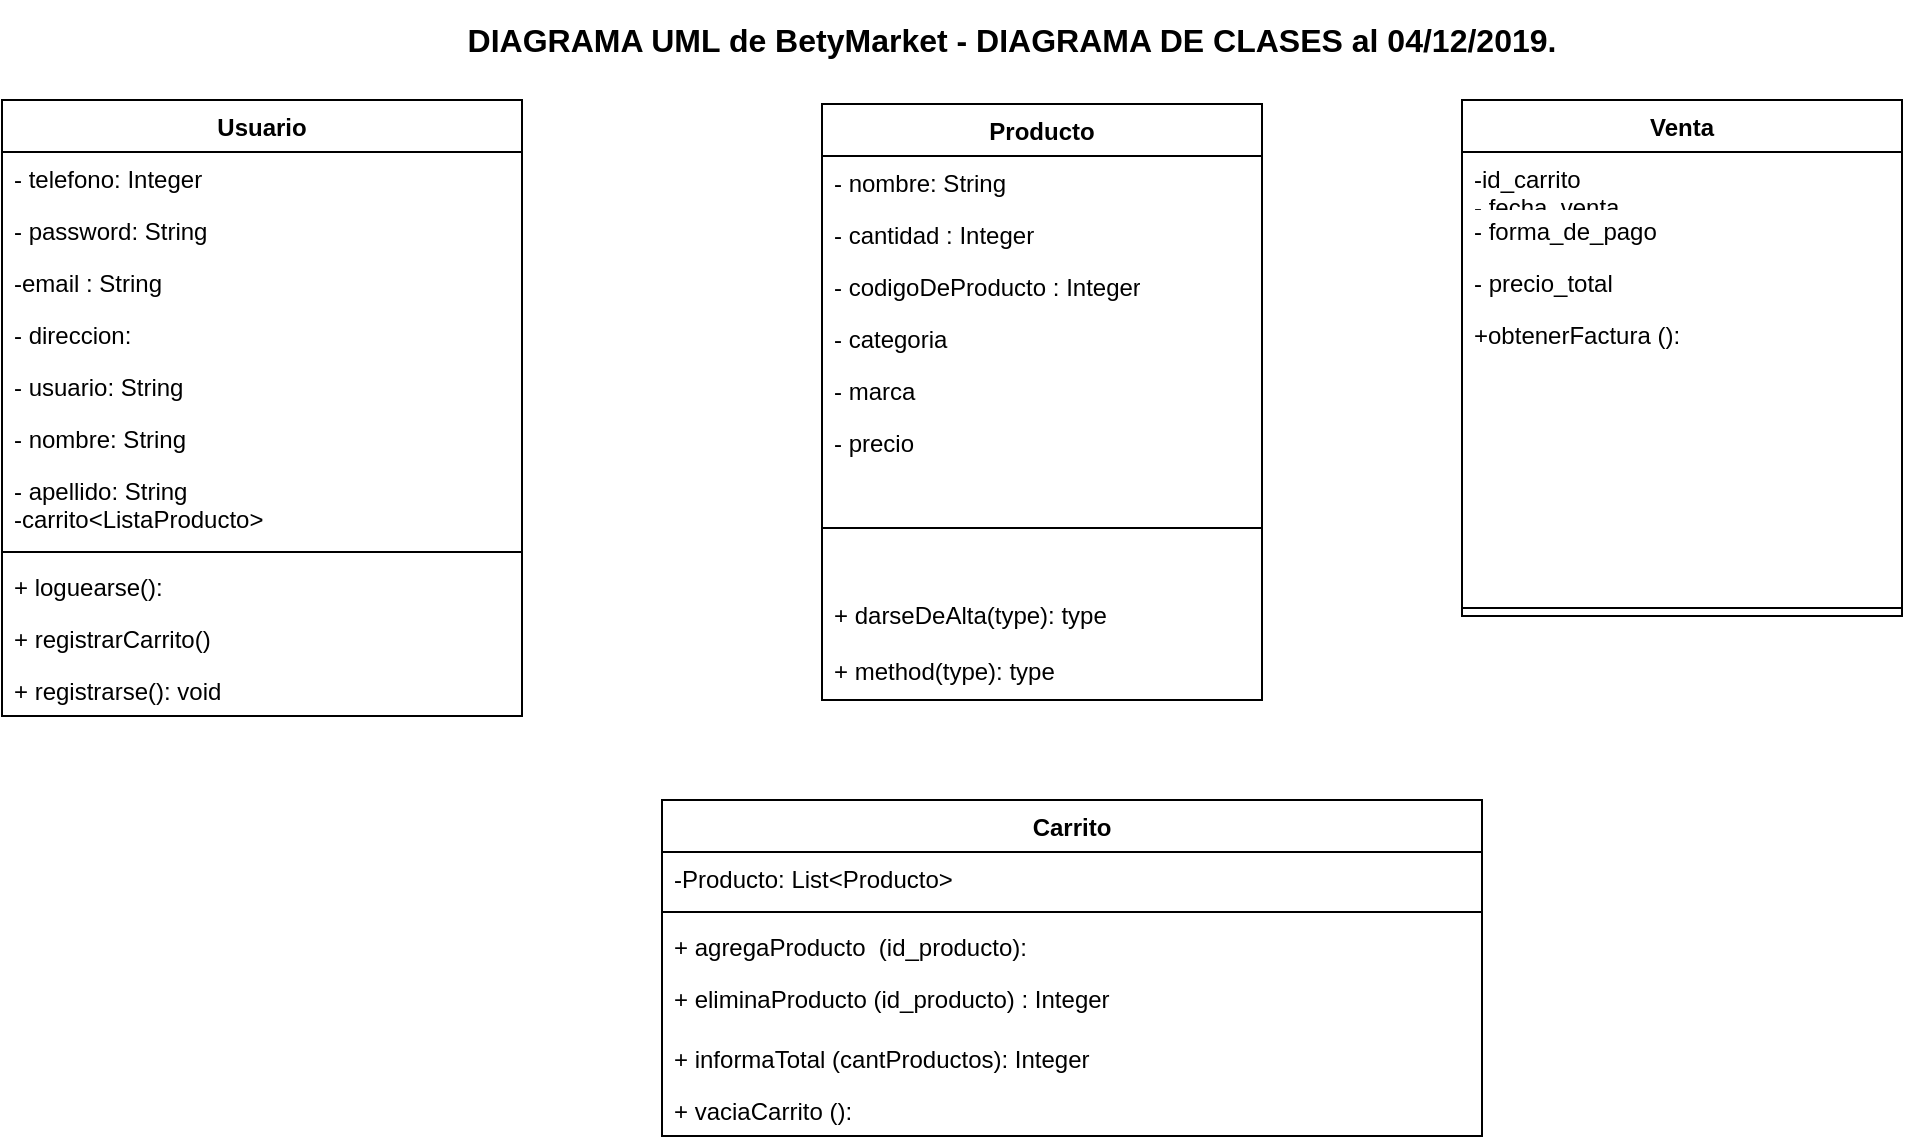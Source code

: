 <mxfile version="12.5.4" type="github">
  <diagram name="Page-1" id="9f46799a-70d6-7492-0946-bef42562c5a5">
    <mxGraphModel dx="1108" dy="423" grid="1" gridSize="10" guides="1" tooltips="1" connect="1" arrows="1" fold="1" page="1" pageScale="1" pageWidth="1100" pageHeight="850" background="#ffffff" math="0" shadow="0">
      <root>
        <mxCell id="0"/>
        <mxCell id="1" parent="0"/>
        <mxCell id="7UAfoyr8AbbVTsSyvI7V-3" value="&lt;b style=&quot;font-size: 16px&quot;&gt;&lt;font style=&quot;font-size: 16px&quot;&gt;DIAGRAMA UML de BetyMarket - DIAGRAMA DE CLASES al 04/12/2019.&lt;/font&gt;&lt;/b&gt;" style="text;html=1;strokeColor=none;fillColor=none;align=center;verticalAlign=middle;whiteSpace=wrap;rounded=0;fontSize=16;" parent="1" vertex="1">
          <mxGeometry x="200" y="10" width="730" height="40" as="geometry"/>
        </mxCell>
        <mxCell id="xMiejtiBmtiJci-bfV6F-1" value="Usuario" style="swimlane;fontStyle=1;align=center;verticalAlign=top;childLayout=stackLayout;horizontal=1;startSize=26;horizontalStack=0;resizeParent=1;resizeParentMax=0;resizeLast=0;collapsible=1;marginBottom=0;" parent="1" vertex="1">
          <mxGeometry x="60" y="60" width="260" height="308" as="geometry">
            <mxRectangle x="440" y="80" width="80" height="26" as="alternateBounds"/>
          </mxGeometry>
        </mxCell>
        <mxCell id="78961159f06e98e8-40" value="- telefono: Integer" style="text;html=1;strokeColor=none;fillColor=none;align=left;verticalAlign=top;spacingLeft=4;spacingRight=4;whiteSpace=wrap;overflow=hidden;rotatable=0;points=[[0,0.5],[1,0.5]];portConstraint=eastwest;" parent="xMiejtiBmtiJci-bfV6F-1" vertex="1">
          <mxGeometry y="26" width="260" height="26" as="geometry"/>
        </mxCell>
        <mxCell id="78961159f06e98e8-36" value="- password: String" style="text;html=1;strokeColor=none;fillColor=none;align=left;verticalAlign=top;spacingLeft=4;spacingRight=4;whiteSpace=wrap;overflow=hidden;rotatable=0;points=[[0,0.5],[1,0.5]];portConstraint=eastwest;" parent="xMiejtiBmtiJci-bfV6F-1" vertex="1">
          <mxGeometry y="52" width="260" height="26" as="geometry"/>
        </mxCell>
        <mxCell id="78961159f06e98e8-37" value="-email : String" style="text;html=1;strokeColor=none;fillColor=none;align=left;verticalAlign=top;spacingLeft=4;spacingRight=4;whiteSpace=wrap;overflow=hidden;rotatable=0;points=[[0,0.5],[1,0.5]];portConstraint=eastwest;" parent="xMiejtiBmtiJci-bfV6F-1" vertex="1">
          <mxGeometry y="78" width="260" height="26" as="geometry"/>
        </mxCell>
        <mxCell id="78961159f06e98e8-42" value="- direccion:&amp;nbsp;" style="text;html=1;strokeColor=none;fillColor=none;align=left;verticalAlign=top;spacingLeft=4;spacingRight=4;whiteSpace=wrap;overflow=hidden;rotatable=0;points=[[0,0.5],[1,0.5]];portConstraint=eastwest;" parent="xMiejtiBmtiJci-bfV6F-1" vertex="1">
          <mxGeometry y="104" width="260" height="26" as="geometry"/>
        </mxCell>
        <mxCell id="78961159f06e98e8-34" value="- usuario: String" style="text;html=1;strokeColor=none;fillColor=none;align=left;verticalAlign=top;spacingLeft=4;spacingRight=4;whiteSpace=wrap;overflow=hidden;rotatable=0;points=[[0,0.5],[1,0.5]];portConstraint=eastwest;" parent="xMiejtiBmtiJci-bfV6F-1" vertex="1">
          <mxGeometry y="130" width="260" height="26" as="geometry"/>
        </mxCell>
        <mxCell id="78961159f06e98e8-32" value="- nombre: String" style="text;html=1;strokeColor=none;fillColor=none;align=left;verticalAlign=top;spacingLeft=4;spacingRight=4;whiteSpace=wrap;overflow=hidden;rotatable=0;points=[[0,0.5],[1,0.5]];portConstraint=eastwest;" parent="xMiejtiBmtiJci-bfV6F-1" vertex="1">
          <mxGeometry y="156" width="260" height="26" as="geometry"/>
        </mxCell>
        <mxCell id="78961159f06e98e8-33" value="- apellido: String&lt;br&gt;-carrito&amp;lt;ListaProducto&amp;gt;" style="text;html=1;strokeColor=none;fillColor=none;align=left;verticalAlign=top;spacingLeft=4;spacingRight=4;whiteSpace=wrap;overflow=hidden;rotatable=0;points=[[0,0.5],[1,0.5]];portConstraint=eastwest;" parent="xMiejtiBmtiJci-bfV6F-1" vertex="1">
          <mxGeometry y="182" width="260" height="40" as="geometry"/>
        </mxCell>
        <mxCell id="xMiejtiBmtiJci-bfV6F-3" value="" style="line;strokeWidth=1;fillColor=none;align=left;verticalAlign=middle;spacingTop=-1;spacingLeft=3;spacingRight=3;rotatable=0;labelPosition=right;points=[];portConstraint=eastwest;" parent="xMiejtiBmtiJci-bfV6F-1" vertex="1">
          <mxGeometry y="222" width="260" height="8" as="geometry"/>
        </mxCell>
        <mxCell id="WIkW4_zKr_JDpkfTiMGo-2" value="+ loguearse():" style="text;html=1;strokeColor=none;fillColor=none;align=left;verticalAlign=top;spacingLeft=4;spacingRight=4;whiteSpace=wrap;overflow=hidden;rotatable=0;points=[[0,0.5],[1,0.5]];portConstraint=eastwest;" vertex="1" parent="xMiejtiBmtiJci-bfV6F-1">
          <mxGeometry y="230" width="260" height="26" as="geometry"/>
        </mxCell>
        <mxCell id="WIkW4_zKr_JDpkfTiMGo-3" value="+ registrarCarrito()" style="text;html=1;strokeColor=none;fillColor=none;align=left;verticalAlign=top;spacingLeft=4;spacingRight=4;whiteSpace=wrap;overflow=hidden;rotatable=0;points=[[0,0.5],[1,0.5]];portConstraint=eastwest;" vertex="1" parent="xMiejtiBmtiJci-bfV6F-1">
          <mxGeometry y="256" width="260" height="26" as="geometry"/>
        </mxCell>
        <mxCell id="WIkW4_zKr_JDpkfTiMGo-1" value="+ registrarse(): void" style="text;html=1;strokeColor=none;fillColor=none;align=left;verticalAlign=top;spacingLeft=4;spacingRight=4;whiteSpace=wrap;overflow=hidden;rotatable=0;points=[[0,0.5],[1,0.5]];portConstraint=eastwest;" vertex="1" parent="xMiejtiBmtiJci-bfV6F-1">
          <mxGeometry y="282" width="260" height="26" as="geometry"/>
        </mxCell>
        <mxCell id="xMiejtiBmtiJci-bfV6F-9" value="Venta" style="swimlane;fontStyle=1;align=center;verticalAlign=top;childLayout=stackLayout;horizontal=1;startSize=26;horizontalStack=0;resizeParent=1;resizeParentMax=0;resizeLast=0;collapsible=1;marginBottom=0;" parent="1" vertex="1">
          <mxGeometry x="790" y="60" width="220" height="258" as="geometry"/>
        </mxCell>
        <mxCell id="6r-YugnRgSn9FtwPUTXZ-2" value="-id_carrito&lt;br&gt;- fecha_venta" style="text;html=1;strokeColor=none;fillColor=none;align=left;verticalAlign=top;spacingLeft=4;spacingRight=4;whiteSpace=wrap;overflow=hidden;rotatable=0;points=[[0,0.5],[1,0.5]];portConstraint=eastwest;" parent="xMiejtiBmtiJci-bfV6F-9" vertex="1">
          <mxGeometry y="26" width="220" height="26" as="geometry"/>
        </mxCell>
        <mxCell id="78961159f06e98e8-84" value="- forma_de_pago" style="text;html=1;strokeColor=none;fillColor=none;align=left;verticalAlign=top;spacingLeft=4;spacingRight=4;whiteSpace=wrap;overflow=hidden;rotatable=0;points=[[0,0.5],[1,0.5]];portConstraint=eastwest;" parent="xMiejtiBmtiJci-bfV6F-9" vertex="1">
          <mxGeometry y="52" width="220" height="26" as="geometry"/>
        </mxCell>
        <mxCell id="78961159f06e98e8-74" value="- precio_total" style="text;html=1;strokeColor=none;fillColor=none;align=left;verticalAlign=top;spacingLeft=4;spacingRight=4;whiteSpace=wrap;overflow=hidden;rotatable=0;points=[[0,0.5],[1,0.5]];portConstraint=eastwest;" parent="xMiejtiBmtiJci-bfV6F-9" vertex="1">
          <mxGeometry y="78" width="220" height="26" as="geometry"/>
        </mxCell>
        <mxCell id="xMiejtiBmtiJci-bfV6F-12" value="+obtenerFactura (): " style="text;strokeColor=none;fillColor=none;align=left;verticalAlign=top;spacingLeft=4;spacingRight=4;overflow=hidden;rotatable=0;points=[[0,0.5],[1,0.5]];portConstraint=eastwest;" parent="xMiejtiBmtiJci-bfV6F-9" vertex="1">
          <mxGeometry y="104" width="220" height="146" as="geometry"/>
        </mxCell>
        <mxCell id="xMiejtiBmtiJci-bfV6F-11" value="" style="line;strokeWidth=1;fillColor=none;align=left;verticalAlign=middle;spacingTop=-1;spacingLeft=3;spacingRight=3;rotatable=0;labelPosition=right;points=[];portConstraint=eastwest;" parent="xMiejtiBmtiJci-bfV6F-9" vertex="1">
          <mxGeometry y="250" width="220" height="8" as="geometry"/>
        </mxCell>
        <mxCell id="xMiejtiBmtiJci-bfV6F-13" value="Producto" style="swimlane;fontStyle=1;align=center;verticalAlign=top;childLayout=stackLayout;horizontal=1;startSize=26;horizontalStack=0;resizeParent=1;resizeParentMax=0;resizeLast=0;collapsible=1;marginBottom=0;" parent="1" vertex="1">
          <mxGeometry x="470" y="62" width="220" height="298" as="geometry">
            <mxRectangle x="120" y="80" width="90" height="26" as="alternateBounds"/>
          </mxGeometry>
        </mxCell>
        <mxCell id="78961159f06e98e8-20" value="- nombre: String" style="text;html=1;strokeColor=none;fillColor=none;align=left;verticalAlign=top;spacingLeft=4;spacingRight=4;whiteSpace=wrap;overflow=hidden;rotatable=0;points=[[0,0.5],[1,0.5]];portConstraint=eastwest;" parent="xMiejtiBmtiJci-bfV6F-13" vertex="1">
          <mxGeometry y="26" width="220" height="26" as="geometry"/>
        </mxCell>
        <mxCell id="78961159f06e98e8-27" value="- cantidad : Integer" style="text;html=1;strokeColor=none;fillColor=none;align=left;verticalAlign=top;spacingLeft=4;spacingRight=4;whiteSpace=wrap;overflow=hidden;rotatable=0;points=[[0,0.5],[1,0.5]];portConstraint=eastwest;" parent="xMiejtiBmtiJci-bfV6F-13" vertex="1">
          <mxGeometry y="52" width="220" height="26" as="geometry"/>
        </mxCell>
        <mxCell id="78961159f06e98e8-25" value="- codigoDeProducto : Integer" style="text;html=1;strokeColor=none;fillColor=none;align=left;verticalAlign=top;spacingLeft=4;spacingRight=4;whiteSpace=wrap;overflow=hidden;rotatable=0;points=[[0,0.5],[1,0.5]];portConstraint=eastwest;" parent="xMiejtiBmtiJci-bfV6F-13" vertex="1">
          <mxGeometry y="78" width="220" height="26" as="geometry"/>
        </mxCell>
        <mxCell id="78961159f06e98e8-58" value="- categoria" style="text;html=1;strokeColor=none;fillColor=none;align=left;verticalAlign=top;spacingLeft=4;spacingRight=4;whiteSpace=wrap;overflow=hidden;rotatable=0;points=[[0,0.5],[1,0.5]];portConstraint=eastwest;" parent="xMiejtiBmtiJci-bfV6F-13" vertex="1">
          <mxGeometry y="104" width="220" height="26" as="geometry"/>
        </mxCell>
        <mxCell id="78961159f06e98e8-110" value="- marca" style="text;html=1;strokeColor=none;fillColor=none;align=left;verticalAlign=top;spacingLeft=4;spacingRight=4;whiteSpace=wrap;overflow=hidden;rotatable=0;points=[[0,0.5],[1,0.5]];portConstraint=eastwest;" parent="xMiejtiBmtiJci-bfV6F-13" vertex="1">
          <mxGeometry y="130" width="220" height="26" as="geometry"/>
        </mxCell>
        <mxCell id="78961159f06e98e8-26" value="- precio" style="text;html=1;strokeColor=none;fillColor=none;align=left;verticalAlign=top;spacingLeft=4;spacingRight=4;whiteSpace=wrap;overflow=hidden;rotatable=0;points=[[0,0.5],[1,0.5]];portConstraint=eastwest;" parent="xMiejtiBmtiJci-bfV6F-13" vertex="1">
          <mxGeometry y="156" width="220" height="26" as="geometry"/>
        </mxCell>
        <mxCell id="xMiejtiBmtiJci-bfV6F-15" value="" style="line;strokeWidth=1;fillColor=none;align=left;verticalAlign=middle;spacingTop=-1;spacingLeft=3;spacingRight=3;rotatable=0;labelPosition=right;points=[];portConstraint=eastwest;" parent="xMiejtiBmtiJci-bfV6F-13" vertex="1">
          <mxGeometry y="182" width="220" height="60" as="geometry"/>
        </mxCell>
        <mxCell id="gkskZy_CYB1lAbszulbO-1" value="+ darseDeAlta(type): type" style="text;strokeColor=none;fillColor=none;align=left;verticalAlign=top;spacingLeft=4;spacingRight=4;overflow=hidden;rotatable=0;points=[[0,0.5],[1,0.5]];portConstraint=eastwest;" parent="xMiejtiBmtiJci-bfV6F-13" vertex="1">
          <mxGeometry y="242" width="220" height="28" as="geometry"/>
        </mxCell>
        <mxCell id="6mdrYOcewLedCNob7CFW-1" value="+ method(type): type" style="text;strokeColor=none;fillColor=none;align=left;verticalAlign=top;spacingLeft=4;spacingRight=4;overflow=hidden;rotatable=0;points=[[0,0.5],[1,0.5]];portConstraint=eastwest;" parent="xMiejtiBmtiJci-bfV6F-13" vertex="1">
          <mxGeometry y="270" width="220" height="28" as="geometry"/>
        </mxCell>
        <mxCell id="FYrJzB4RA5t17NeNT5vl-1" value="Carrito" style="swimlane;fontStyle=1;align=center;verticalAlign=top;childLayout=stackLayout;horizontal=1;startSize=26;horizontalStack=0;resizeParent=1;resizeParentMax=0;resizeLast=0;collapsible=1;marginBottom=0;" parent="1" vertex="1">
          <mxGeometry x="390" y="410" width="410" height="168" as="geometry"/>
        </mxCell>
        <mxCell id="FYrJzB4RA5t17NeNT5vl-2" value="-Producto: List&lt;Producto&gt;" style="text;strokeColor=none;fillColor=none;align=left;verticalAlign=top;spacingLeft=4;spacingRight=4;overflow=hidden;rotatable=0;points=[[0,0.5],[1,0.5]];portConstraint=eastwest;" parent="FYrJzB4RA5t17NeNT5vl-1" vertex="1">
          <mxGeometry y="26" width="410" height="26" as="geometry"/>
        </mxCell>
        <mxCell id="FYrJzB4RA5t17NeNT5vl-3" value="" style="line;strokeWidth=1;fillColor=none;align=left;verticalAlign=middle;spacingTop=-1;spacingLeft=3;spacingRight=3;rotatable=0;labelPosition=right;points=[];portConstraint=eastwest;" parent="FYrJzB4RA5t17NeNT5vl-1" vertex="1">
          <mxGeometry y="52" width="410" height="8" as="geometry"/>
        </mxCell>
        <mxCell id="WIkW4_zKr_JDpkfTiMGo-5" value="+ agregaProducto  (id_producto): " style="text;strokeColor=none;fillColor=none;align=left;verticalAlign=top;spacingLeft=4;spacingRight=4;overflow=hidden;rotatable=0;points=[[0,0.5],[1,0.5]];portConstraint=eastwest;" vertex="1" parent="FYrJzB4RA5t17NeNT5vl-1">
          <mxGeometry y="60" width="410" height="26" as="geometry"/>
        </mxCell>
        <mxCell id="FYrJzB4RA5t17NeNT5vl-5" value="+ eliminaProducto (id_producto) : Integer" style="text;strokeColor=none;fillColor=none;align=left;verticalAlign=top;spacingLeft=4;spacingRight=4;overflow=hidden;rotatable=0;points=[[0,0.5],[1,0.5]];portConstraint=eastwest;" parent="FYrJzB4RA5t17NeNT5vl-1" vertex="1">
          <mxGeometry y="86" width="410" height="30" as="geometry"/>
        </mxCell>
        <mxCell id="FYrJzB4RA5t17NeNT5vl-4" value="+ informaTotal (cantProductos): Integer" style="text;strokeColor=none;fillColor=none;align=left;verticalAlign=top;spacingLeft=4;spacingRight=4;overflow=hidden;rotatable=0;points=[[0,0.5],[1,0.5]];portConstraint=eastwest;" parent="FYrJzB4RA5t17NeNT5vl-1" vertex="1">
          <mxGeometry y="116" width="410" height="26" as="geometry"/>
        </mxCell>
        <mxCell id="WIkW4_zKr_JDpkfTiMGo-4" value="+ vaciaCarrito (): " style="text;strokeColor=none;fillColor=none;align=left;verticalAlign=top;spacingLeft=4;spacingRight=4;overflow=hidden;rotatable=0;points=[[0,0.5],[1,0.5]];portConstraint=eastwest;" vertex="1" parent="FYrJzB4RA5t17NeNT5vl-1">
          <mxGeometry y="142" width="410" height="26" as="geometry"/>
        </mxCell>
      </root>
    </mxGraphModel>
  </diagram>
</mxfile>
